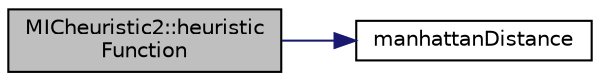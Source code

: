 digraph "MICheuristic2::heuristicFunction"
{
 // INTERACTIVE_SVG=YES
 // LATEX_PDF_SIZE
  edge [fontname="Helvetica",fontsize="10",labelfontname="Helvetica",labelfontsize="10"];
  node [fontname="Helvetica",fontsize="10",shape=record];
  rankdir="LR";
  Node1 [label="MICheuristic2::heuristic\lFunction",height=0.2,width=0.4,color="black", fillcolor="grey75", style="filled", fontcolor="black",tooltip=" "];
  Node1 -> Node2 [color="midnightblue",fontsize="10",style="solid",fontname="Helvetica"];
  Node2 [label="manhattanDistance",height=0.2,width=0.4,color="black", fillcolor="white", style="filled",URL="$HeuristicManhattan_8h.html#a8b0cd05d8e7cb8bb66dddeb95a90f153",tooltip=" "];
}

